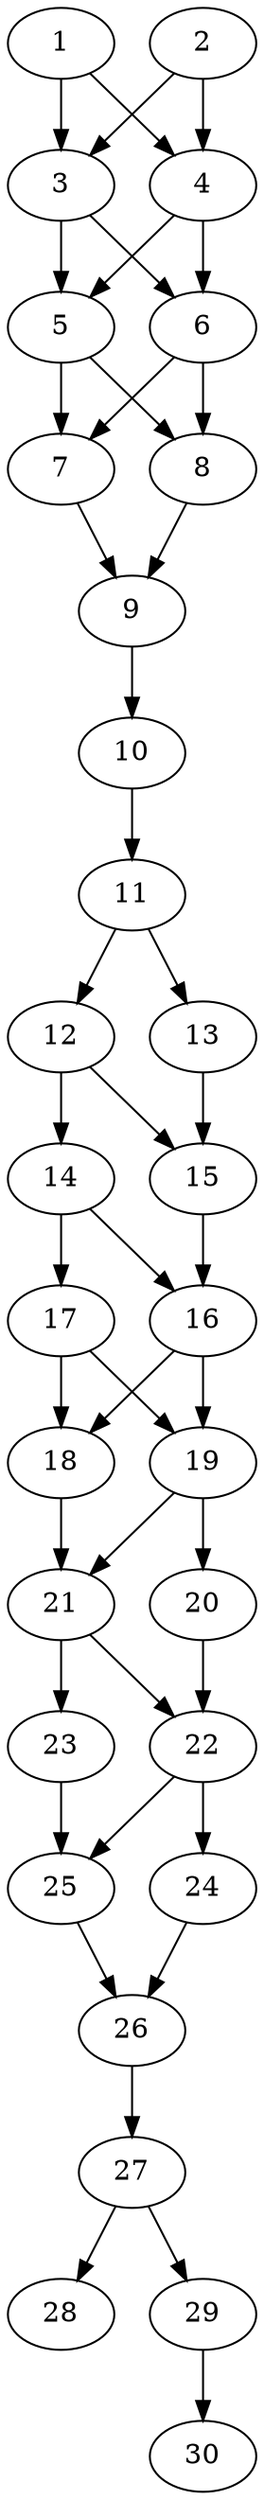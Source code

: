 // DAG automatically generated by daggen at Thu Oct  3 14:04:19 2019
// ./daggen --dot -n 30 --ccr 0.5 --fat 0.3 --regular 0.9 --density 0.9 --mindata 5242880 --maxdata 52428800 
digraph G {
  1 [size="81172480", alpha="0.09", expect_size="40586240"] 
  1 -> 3 [size ="40586240"]
  1 -> 4 [size ="40586240"]
  2 [size="89636864", alpha="0.12", expect_size="44818432"] 
  2 -> 3 [size ="44818432"]
  2 -> 4 [size ="44818432"]
  3 [size="57589760", alpha="0.14", expect_size="28794880"] 
  3 -> 5 [size ="28794880"]
  3 -> 6 [size ="28794880"]
  4 [size="38354944", alpha="0.10", expect_size="19177472"] 
  4 -> 5 [size ="19177472"]
  4 -> 6 [size ="19177472"]
  5 [size="81928192", alpha="0.05", expect_size="40964096"] 
  5 -> 7 [size ="40964096"]
  5 -> 8 [size ="40964096"]
  6 [size="74551296", alpha="0.05", expect_size="37275648"] 
  6 -> 7 [size ="37275648"]
  6 -> 8 [size ="37275648"]
  7 [size="78757888", alpha="0.17", expect_size="39378944"] 
  7 -> 9 [size ="39378944"]
  8 [size="44554240", alpha="0.08", expect_size="22277120"] 
  8 -> 9 [size ="22277120"]
  9 [size="13576192", alpha="0.07", expect_size="6788096"] 
  9 -> 10 [size ="6788096"]
  10 [size="24465408", alpha="0.06", expect_size="12232704"] 
  10 -> 11 [size ="12232704"]
  11 [size="22214656", alpha="0.12", expect_size="11107328"] 
  11 -> 12 [size ="11107328"]
  11 -> 13 [size ="11107328"]
  12 [size="65198080", alpha="0.09", expect_size="32599040"] 
  12 -> 14 [size ="32599040"]
  12 -> 15 [size ="32599040"]
  13 [size="28887040", alpha="0.08", expect_size="14443520"] 
  13 -> 15 [size ="14443520"]
  14 [size="95266816", alpha="0.10", expect_size="47633408"] 
  14 -> 16 [size ="47633408"]
  14 -> 17 [size ="47633408"]
  15 [size="48627712", alpha="0.05", expect_size="24313856"] 
  15 -> 16 [size ="24313856"]
  16 [size="70598656", alpha="0.19", expect_size="35299328"] 
  16 -> 18 [size ="35299328"]
  16 -> 19 [size ="35299328"]
  17 [size="95531008", alpha="0.02", expect_size="47765504"] 
  17 -> 18 [size ="47765504"]
  17 -> 19 [size ="47765504"]
  18 [size="80478208", alpha="0.18", expect_size="40239104"] 
  18 -> 21 [size ="40239104"]
  19 [size="22048768", alpha="0.10", expect_size="11024384"] 
  19 -> 20 [size ="11024384"]
  19 -> 21 [size ="11024384"]
  20 [size="55064576", alpha="0.06", expect_size="27532288"] 
  20 -> 22 [size ="27532288"]
  21 [size="81557504", alpha="0.17", expect_size="40778752"] 
  21 -> 22 [size ="40778752"]
  21 -> 23 [size ="40778752"]
  22 [size="43786240", alpha="0.05", expect_size="21893120"] 
  22 -> 24 [size ="21893120"]
  22 -> 25 [size ="21893120"]
  23 [size="87330816", alpha="0.03", expect_size="43665408"] 
  23 -> 25 [size ="43665408"]
  24 [size="31268864", alpha="0.07", expect_size="15634432"] 
  24 -> 26 [size ="15634432"]
  25 [size="78966784", alpha="0.06", expect_size="39483392"] 
  25 -> 26 [size ="39483392"]
  26 [size="100364288", alpha="0.19", expect_size="50182144"] 
  26 -> 27 [size ="50182144"]
  27 [size="94402560", alpha="0.06", expect_size="47201280"] 
  27 -> 28 [size ="47201280"]
  27 -> 29 [size ="47201280"]
  28 [size="103593984", alpha="0.00", expect_size="51796992"] 
  29 [size="93403136", alpha="0.15", expect_size="46701568"] 
  29 -> 30 [size ="46701568"]
  30 [size="45215744", alpha="0.13", expect_size="22607872"] 
}
